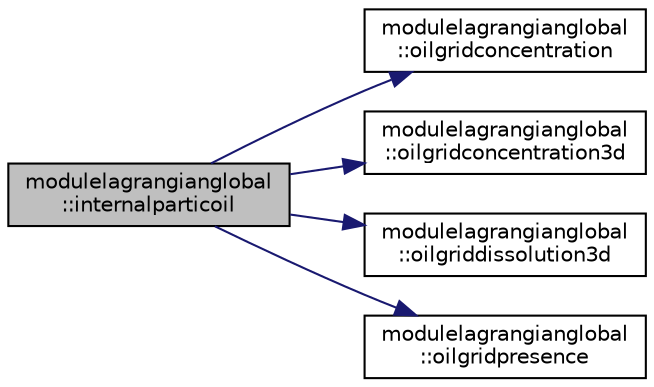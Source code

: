 digraph "modulelagrangianglobal::internalparticoil"
{
 // LATEX_PDF_SIZE
  edge [fontname="Helvetica",fontsize="10",labelfontname="Helvetica",labelfontsize="10"];
  node [fontname="Helvetica",fontsize="10",shape=record];
  rankdir="LR";
  Node1 [label="modulelagrangianglobal\l::internalparticoil",height=0.2,width=0.4,color="black", fillcolor="grey75", style="filled", fontcolor="black",tooltip=" "];
  Node1 -> Node2 [color="midnightblue",fontsize="10",style="solid",fontname="Helvetica"];
  Node2 [label="modulelagrangianglobal\l::oilgridconcentration",height=0.2,width=0.4,color="black", fillcolor="white", style="filled",URL="$namespacemodulelagrangianglobal.html#a062a888cb9da76f6463a22370b86c56a",tooltip=" "];
  Node1 -> Node3 [color="midnightblue",fontsize="10",style="solid",fontname="Helvetica"];
  Node3 [label="modulelagrangianglobal\l::oilgridconcentration3d",height=0.2,width=0.4,color="black", fillcolor="white", style="filled",URL="$namespacemodulelagrangianglobal.html#a0f83256f515b161c9b16d0c3ed51d10b",tooltip=" "];
  Node1 -> Node4 [color="midnightblue",fontsize="10",style="solid",fontname="Helvetica"];
  Node4 [label="modulelagrangianglobal\l::oilgriddissolution3d",height=0.2,width=0.4,color="black", fillcolor="white", style="filled",URL="$namespacemodulelagrangianglobal.html#ae9aaec1deb51656e3b70875e752b480f",tooltip=" "];
  Node1 -> Node5 [color="midnightblue",fontsize="10",style="solid",fontname="Helvetica"];
  Node5 [label="modulelagrangianglobal\l::oilgridpresence",height=0.2,width=0.4,color="black", fillcolor="white", style="filled",URL="$namespacemodulelagrangianglobal.html#aa8eb3a0829714276b28efb92746fc92f",tooltip=" "];
}
